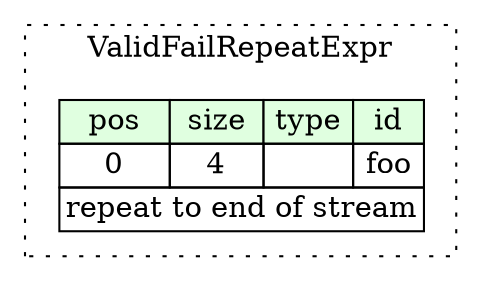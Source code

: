 digraph {
	rankdir=LR;
	node [shape=plaintext];
	subgraph cluster__valid_fail_repeat_expr {
		label="ValidFailRepeatExpr";
		graph[style=dotted];

		valid_fail_repeat_expr__seq [label=<<TABLE BORDER="0" CELLBORDER="1" CELLSPACING="0">
			<TR><TD BGCOLOR="#E0FFE0">pos</TD><TD BGCOLOR="#E0FFE0">size</TD><TD BGCOLOR="#E0FFE0">type</TD><TD BGCOLOR="#E0FFE0">id</TD></TR>
			<TR><TD PORT="foo_pos">0</TD><TD PORT="foo_size">4</TD><TD></TD><TD PORT="foo_type">foo</TD></TR>
			<TR><TD COLSPAN="4" PORT="foo__repeat">repeat to end of stream</TD></TR>
		</TABLE>>];
	}
}
